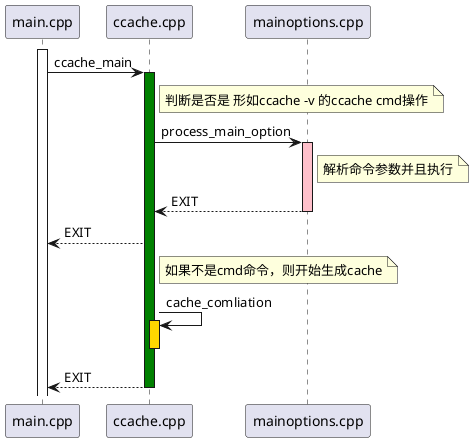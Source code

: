 @startuml main

participant main.cpp as main
participant ccache.cpp as ccache
participant mainoptions.cpp as parseOpt
activate main

main -> ccache ++ #Green: ccache_main

note right of ccache
    判断是否是 形如ccache -v 的ccache cmd操作
end note
ccache -> parseOpt ++ #Pink : process_main_option

note right of parseOpt
    解析命令参数并且执行
end note
return  EXIT 
ccache --> main : EXIT

note right of ccache
    如果不是cmd命令，则开始生成cache
end note
ccache -> ccache ++ #Gold: cache_comliation 
ccache --


return EXIT
@enduml